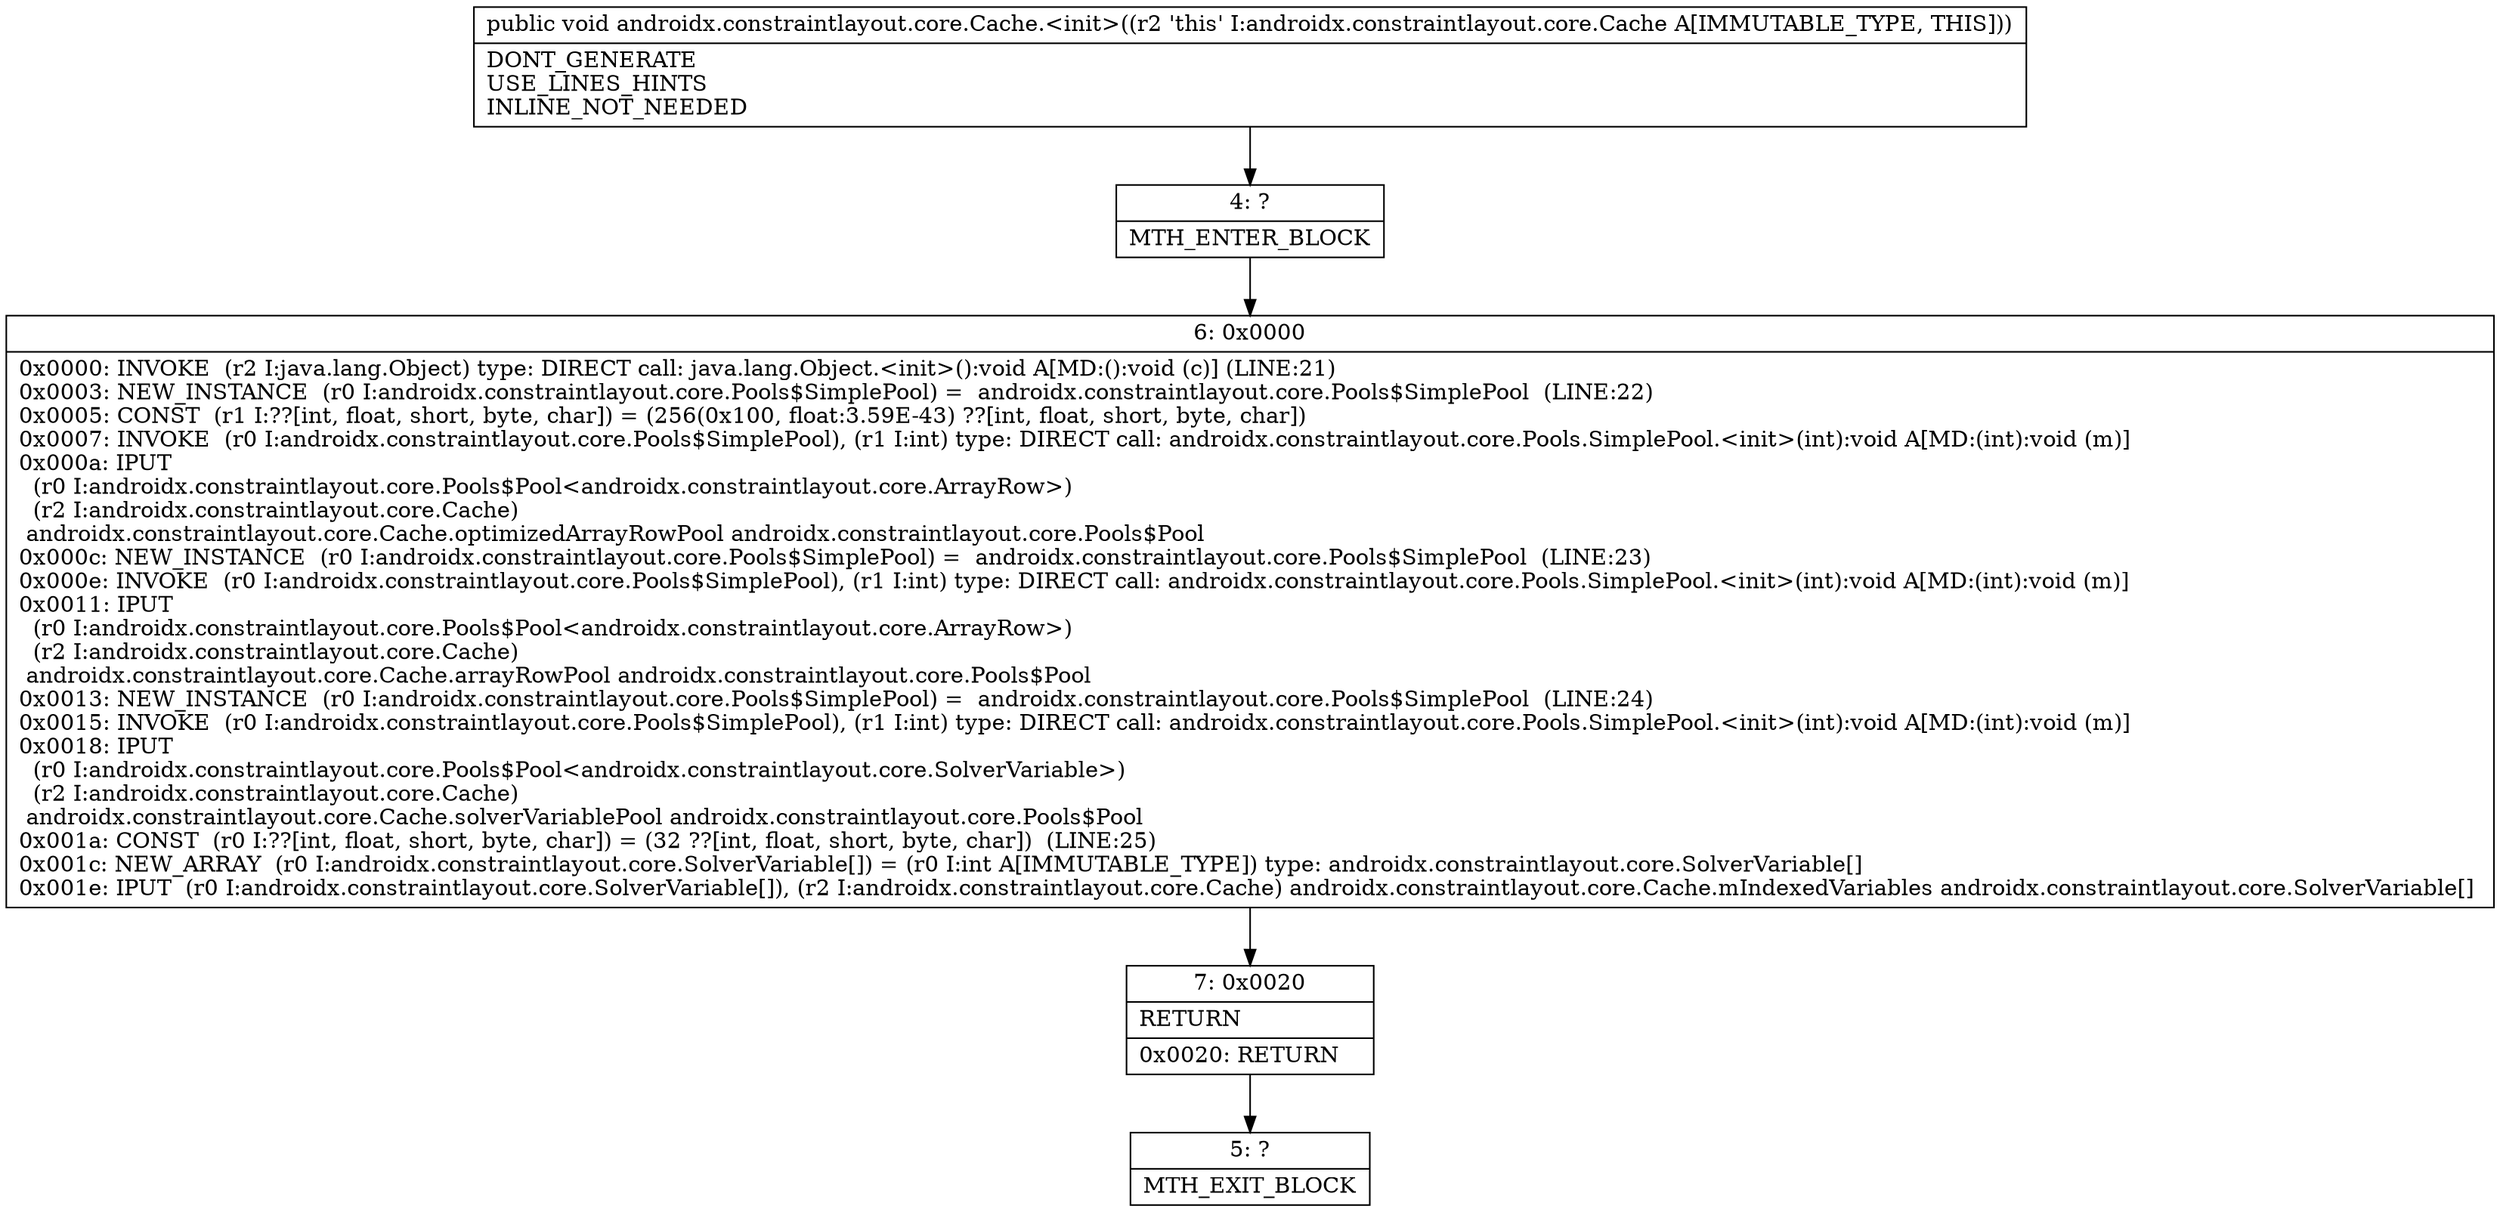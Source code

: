 digraph "CFG forandroidx.constraintlayout.core.Cache.\<init\>()V" {
Node_4 [shape=record,label="{4\:\ ?|MTH_ENTER_BLOCK\l}"];
Node_6 [shape=record,label="{6\:\ 0x0000|0x0000: INVOKE  (r2 I:java.lang.Object) type: DIRECT call: java.lang.Object.\<init\>():void A[MD:():void (c)] (LINE:21)\l0x0003: NEW_INSTANCE  (r0 I:androidx.constraintlayout.core.Pools$SimplePool) =  androidx.constraintlayout.core.Pools$SimplePool  (LINE:22)\l0x0005: CONST  (r1 I:??[int, float, short, byte, char]) = (256(0x100, float:3.59E\-43) ??[int, float, short, byte, char]) \l0x0007: INVOKE  (r0 I:androidx.constraintlayout.core.Pools$SimplePool), (r1 I:int) type: DIRECT call: androidx.constraintlayout.core.Pools.SimplePool.\<init\>(int):void A[MD:(int):void (m)]\l0x000a: IPUT  \l  (r0 I:androidx.constraintlayout.core.Pools$Pool\<androidx.constraintlayout.core.ArrayRow\>)\l  (r2 I:androidx.constraintlayout.core.Cache)\l androidx.constraintlayout.core.Cache.optimizedArrayRowPool androidx.constraintlayout.core.Pools$Pool \l0x000c: NEW_INSTANCE  (r0 I:androidx.constraintlayout.core.Pools$SimplePool) =  androidx.constraintlayout.core.Pools$SimplePool  (LINE:23)\l0x000e: INVOKE  (r0 I:androidx.constraintlayout.core.Pools$SimplePool), (r1 I:int) type: DIRECT call: androidx.constraintlayout.core.Pools.SimplePool.\<init\>(int):void A[MD:(int):void (m)]\l0x0011: IPUT  \l  (r0 I:androidx.constraintlayout.core.Pools$Pool\<androidx.constraintlayout.core.ArrayRow\>)\l  (r2 I:androidx.constraintlayout.core.Cache)\l androidx.constraintlayout.core.Cache.arrayRowPool androidx.constraintlayout.core.Pools$Pool \l0x0013: NEW_INSTANCE  (r0 I:androidx.constraintlayout.core.Pools$SimplePool) =  androidx.constraintlayout.core.Pools$SimplePool  (LINE:24)\l0x0015: INVOKE  (r0 I:androidx.constraintlayout.core.Pools$SimplePool), (r1 I:int) type: DIRECT call: androidx.constraintlayout.core.Pools.SimplePool.\<init\>(int):void A[MD:(int):void (m)]\l0x0018: IPUT  \l  (r0 I:androidx.constraintlayout.core.Pools$Pool\<androidx.constraintlayout.core.SolverVariable\>)\l  (r2 I:androidx.constraintlayout.core.Cache)\l androidx.constraintlayout.core.Cache.solverVariablePool androidx.constraintlayout.core.Pools$Pool \l0x001a: CONST  (r0 I:??[int, float, short, byte, char]) = (32 ??[int, float, short, byte, char])  (LINE:25)\l0x001c: NEW_ARRAY  (r0 I:androidx.constraintlayout.core.SolverVariable[]) = (r0 I:int A[IMMUTABLE_TYPE]) type: androidx.constraintlayout.core.SolverVariable[] \l0x001e: IPUT  (r0 I:androidx.constraintlayout.core.SolverVariable[]), (r2 I:androidx.constraintlayout.core.Cache) androidx.constraintlayout.core.Cache.mIndexedVariables androidx.constraintlayout.core.SolverVariable[] \l}"];
Node_7 [shape=record,label="{7\:\ 0x0020|RETURN\l|0x0020: RETURN   \l}"];
Node_5 [shape=record,label="{5\:\ ?|MTH_EXIT_BLOCK\l}"];
MethodNode[shape=record,label="{public void androidx.constraintlayout.core.Cache.\<init\>((r2 'this' I:androidx.constraintlayout.core.Cache A[IMMUTABLE_TYPE, THIS]))  | DONT_GENERATE\lUSE_LINES_HINTS\lINLINE_NOT_NEEDED\l}"];
MethodNode -> Node_4;Node_4 -> Node_6;
Node_6 -> Node_7;
Node_7 -> Node_5;
}

